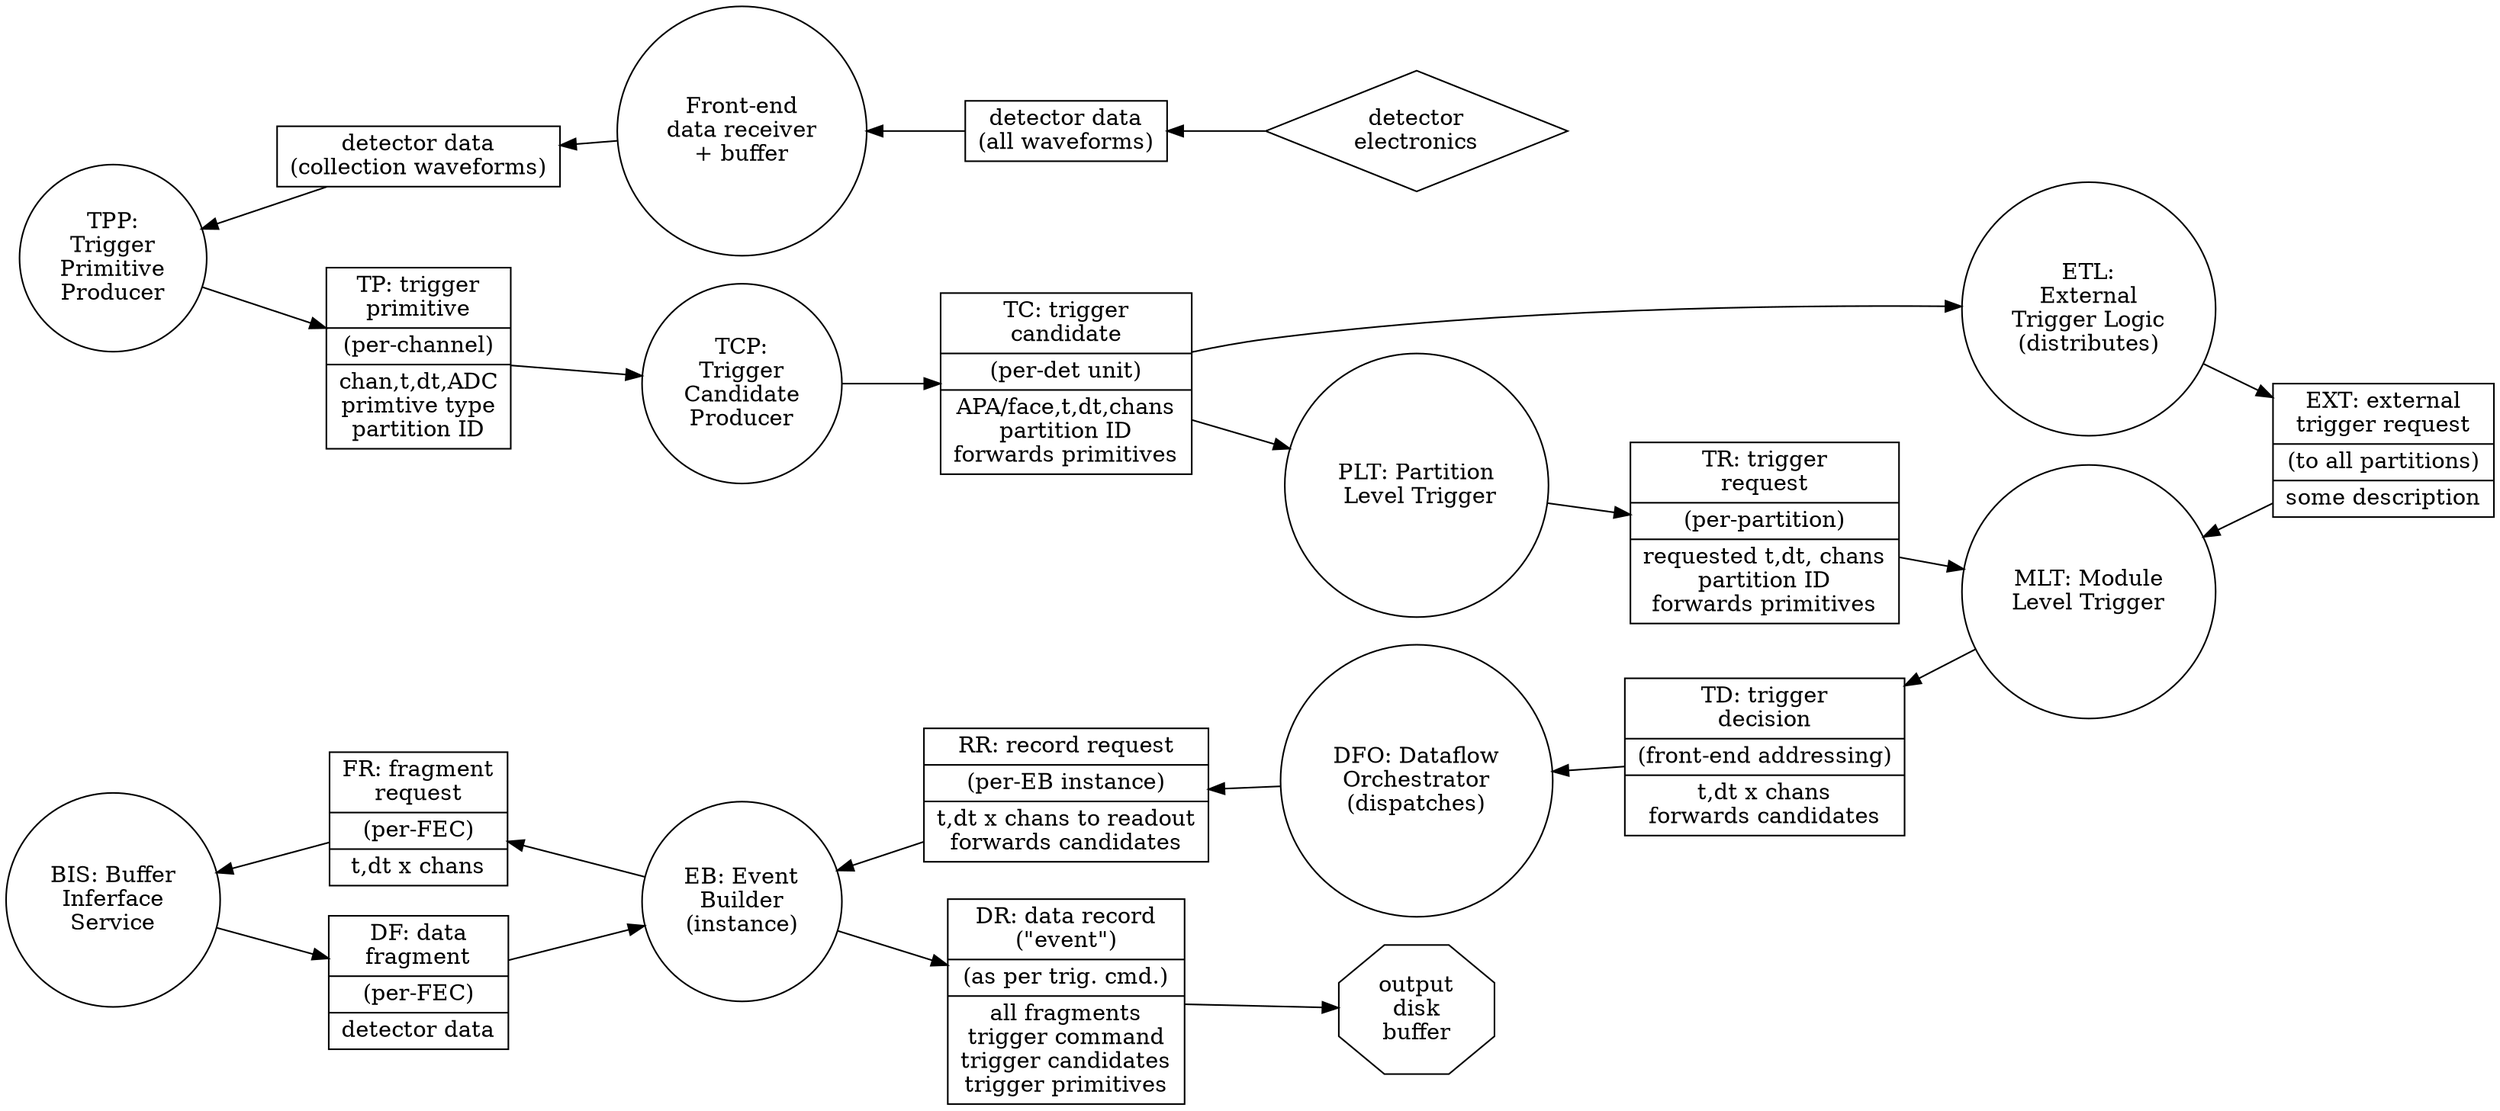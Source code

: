 digraph parts {
        rankdir=LR
        // data
        node[shape=record];
        ele[label="detector\nelectronics",shape=diamond];
        
        rwf[label="detector data\n(all waveforms)"];
        bwf[label="detector data\n(collection waveforms)"];
        tp[label="{TP: trigger\nprimitive}|{(per-channel)}|{chan,t,dt,ADC\nprimtive type\npartition ID}"];
        tc[label="{TC: trigger\ncandidate}|{(per-det unit)}|{APA/face,t,dt,chans\npartition ID\nforwards primitives}"];
        tr[label="{TR: trigger\nrequest}|{(per-partition)}|{requested t,dt, chans\npartition ID\nforwards primitives}"];
        ext[label="{EXT: external\ntrigger request}|{(to all partitions)}|{some description}"];        
        td[label="{TD: trigger\ndecision}|{(front-end addressing)}|{t,dt x chans\nforwards candidates}"];
        rr[label="{RR: record request}|{(per-EB instance)}|{t,dt x chans to readout\nforwards candidates}"];
        fr[label="{FR: fragment\nrequest}|{(per-FEC)}|{t,dt x chans}"];
        df[label="{DF: data\nfragment}|{(per-FEC)}|{detector data}"];
        dr[label="{DR: data record\n(\"event\")}|{(as per trig. cmd.)}|{all fragments\ntrigger command\ntrigger candidates\ntrigger primitives}"];

        // processes
        node[shape=circle];
        recv[label="Front-end\ndata receiver\n+ buffer"];
        tpp[label="TPP:\nTrigger\nPrimitive\nProducer"];
        tcp[label="TCP:\nTrigger\nCandidate\nProducer"];
        plt[label="PLT: Partition\n Level Trigger"];
        mlt[label="MLT: Module\nLevel Trigger"];
        dfo[label="DFO: Dataflow\nOrchestrator\n(dispatches)"];
        bis[label="BIS: Buffer\nInferface\nService"];
        eb[label="EB: Event\nBuilder\n(instance)"];
        out[label="output\ndisk\nbuffer",shape=octagon];

        etl[label="ETL:\nExternal\nTrigger Logic\n(distributes)"]
        
        //ele->rwf->recv->bwf->tpp;
        tpp->bwf->recv->rwf->ele[dir=back];
        
        tpp->tp->tcp->tc->plt;
        plt->tr->mlt;

        //mlt->tcmd->dfo->tcmd2->eb->req->bis->frag->eb->rec->out;
        td->mlt[dir=back];
        dfo->td[dir=back];
        rr->dfo[dir=back];
        eb->rr[dir=back];
        fr->eb[dir=back];
        bis->fr[dir=back];
        bis->df->eb->dr->out;
        
        tc->etl->ext;
        mlt->ext[dir=back];

        edge[style=invis];
        {rank=same;
                plt->dfo->out;}
}
